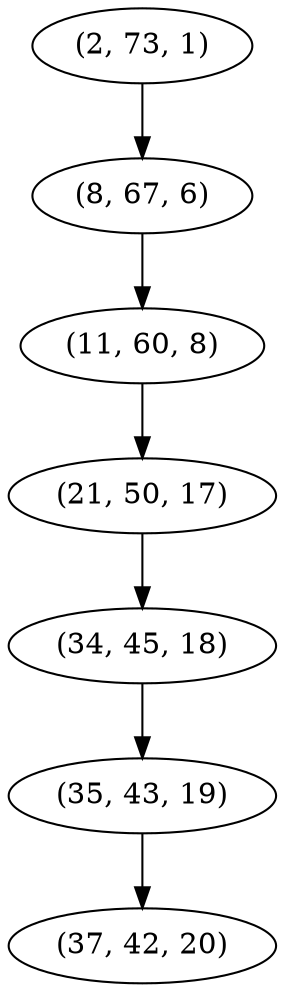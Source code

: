 digraph tree {
    "(2, 73, 1)";
    "(8, 67, 6)";
    "(11, 60, 8)";
    "(21, 50, 17)";
    "(34, 45, 18)";
    "(35, 43, 19)";
    "(37, 42, 20)";
    "(2, 73, 1)" -> "(8, 67, 6)";
    "(8, 67, 6)" -> "(11, 60, 8)";
    "(11, 60, 8)" -> "(21, 50, 17)";
    "(21, 50, 17)" -> "(34, 45, 18)";
    "(34, 45, 18)" -> "(35, 43, 19)";
    "(35, 43, 19)" -> "(37, 42, 20)";
}
